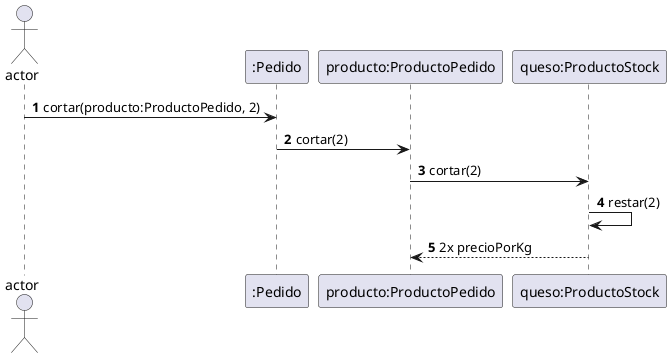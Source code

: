 @startuml
'https://plantuml.com/sequence-diagram

autonumber

actor actor

actor -> ":Pedido" as pedido: cortar(producto:ProductoPedido, 2)
pedido -> "producto:ProductoPedido" as prodPedido: cortar(2)
prodPedido -> "queso:ProductoStock" as prodStock: cortar(2)
prodStock -> prodStock: restar(2)
prodStock --> prodPedido: 2x precioPorKg


@enduml